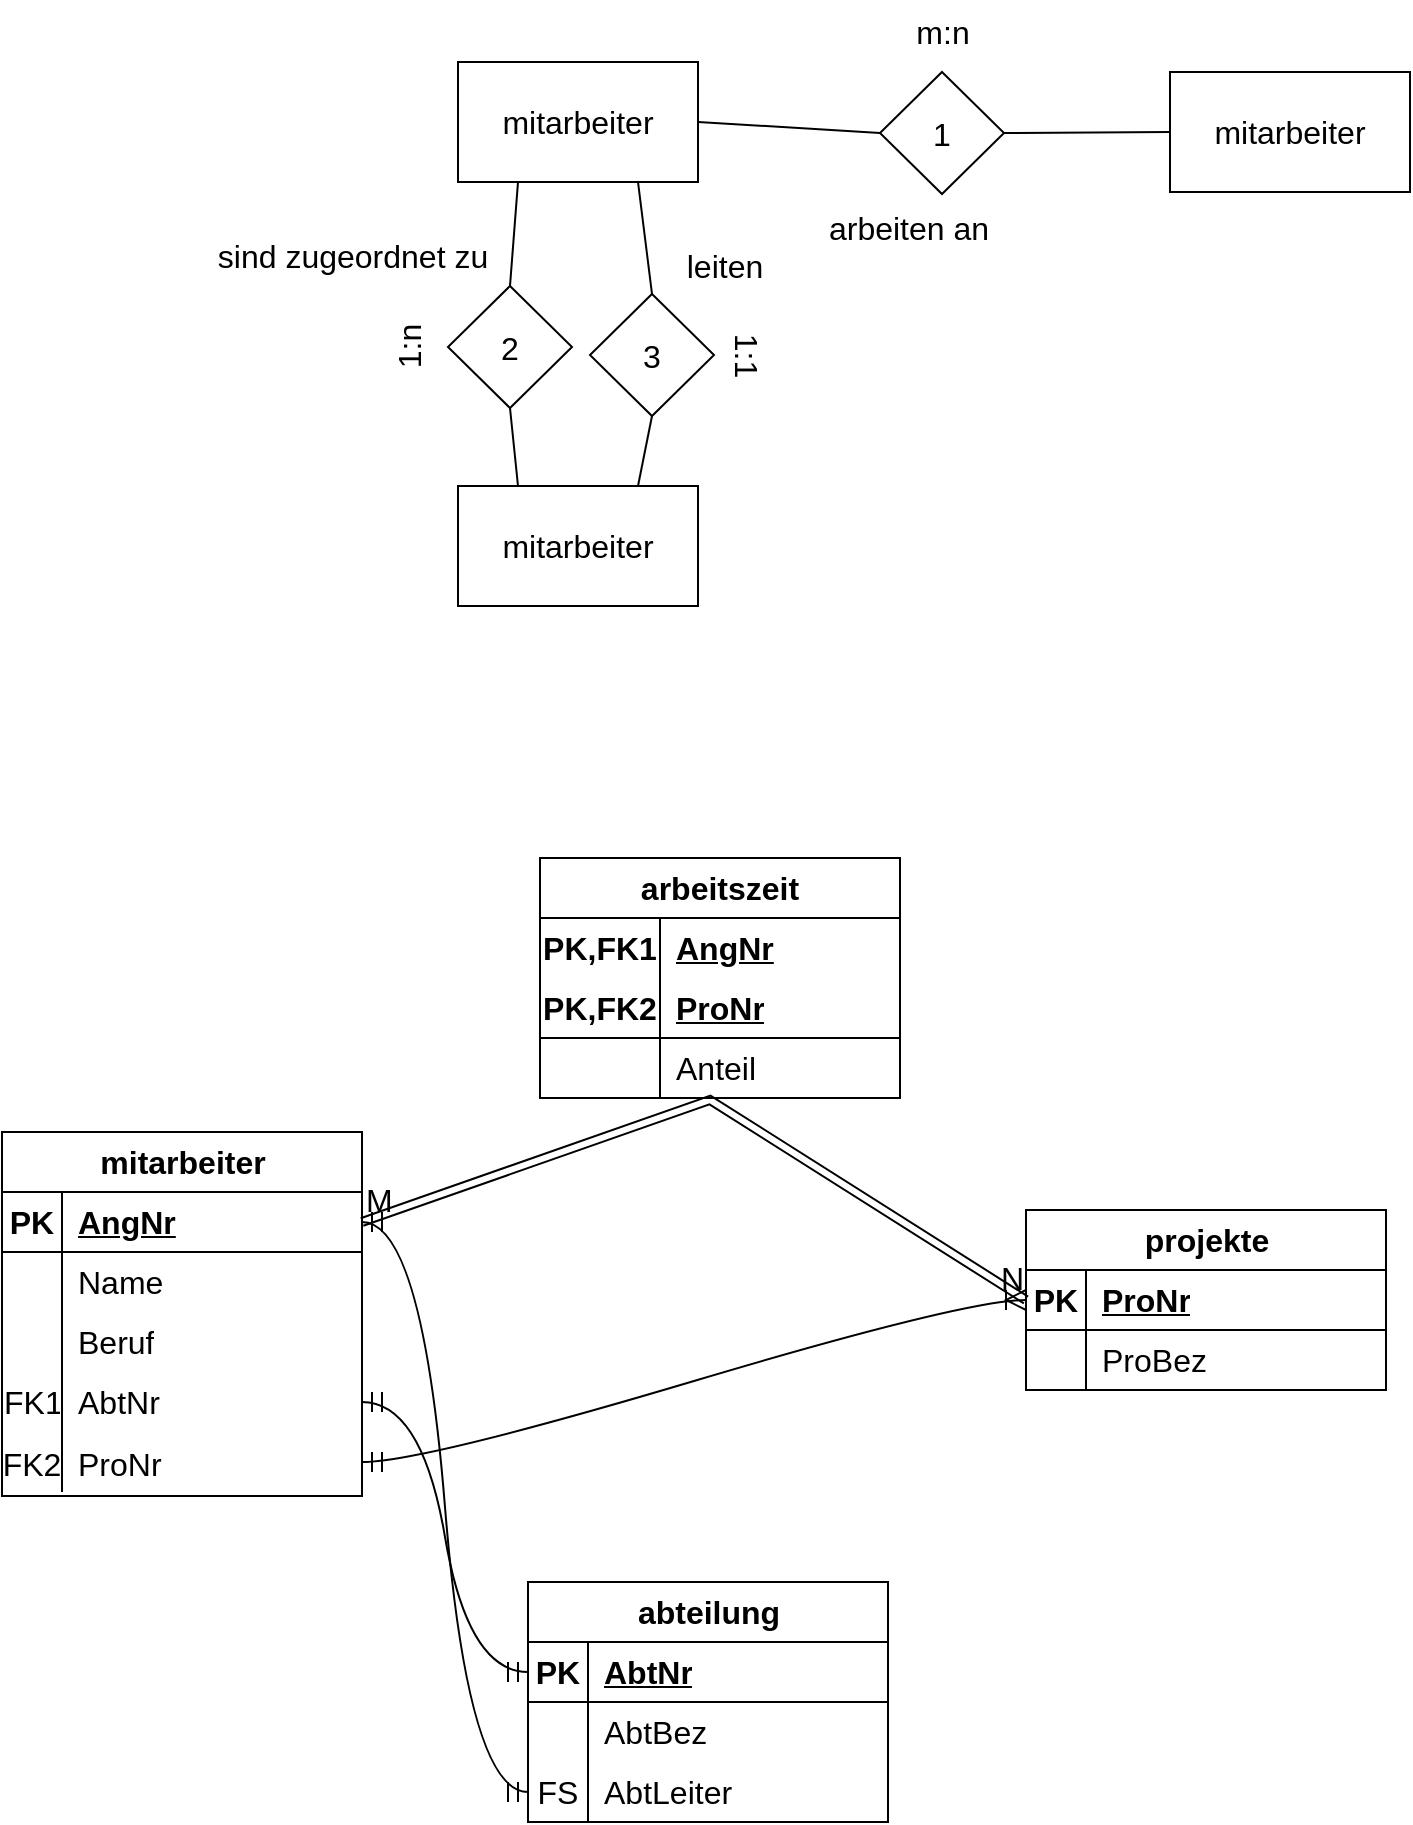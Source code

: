 <mxfile version="22.0.8" type="github">
  <diagram name="Seite-1" id="YgMGg8l8Onz_ZqbwtyxM">
    <mxGraphModel dx="1266" dy="1454" grid="0" gridSize="10" guides="1" tooltips="1" connect="1" arrows="1" fold="1" page="0" pageScale="1" pageWidth="827" pageHeight="1169" math="0" shadow="0">
      <root>
        <mxCell id="0" />
        <mxCell id="1" parent="0" />
        <mxCell id="LxW0GZRWCv3HTzdDJhIV-1" value="mitarbeiter" style="shape=table;startSize=30;container=1;collapsible=1;childLayout=tableLayout;fixedRows=1;rowLines=0;fontStyle=1;align=center;resizeLast=1;html=1;fontSize=16;" parent="1" vertex="1">
          <mxGeometry x="1" y="44" width="180" height="182" as="geometry" />
        </mxCell>
        <mxCell id="LxW0GZRWCv3HTzdDJhIV-2" value="" style="shape=tableRow;horizontal=0;startSize=0;swimlaneHead=0;swimlaneBody=0;fillColor=none;collapsible=0;dropTarget=0;points=[[0,0.5],[1,0.5]];portConstraint=eastwest;top=0;left=0;right=0;bottom=1;fontSize=16;" parent="LxW0GZRWCv3HTzdDJhIV-1" vertex="1">
          <mxGeometry y="30" width="180" height="30" as="geometry" />
        </mxCell>
        <mxCell id="LxW0GZRWCv3HTzdDJhIV-3" value="PK" style="shape=partialRectangle;connectable=0;fillColor=none;top=0;left=0;bottom=0;right=0;fontStyle=1;overflow=hidden;whiteSpace=wrap;html=1;fontSize=16;" parent="LxW0GZRWCv3HTzdDJhIV-2" vertex="1">
          <mxGeometry width="30" height="30" as="geometry">
            <mxRectangle width="30" height="30" as="alternateBounds" />
          </mxGeometry>
        </mxCell>
        <mxCell id="LxW0GZRWCv3HTzdDJhIV-4" value="AngNr" style="shape=partialRectangle;connectable=0;fillColor=none;top=0;left=0;bottom=0;right=0;align=left;spacingLeft=6;fontStyle=5;overflow=hidden;whiteSpace=wrap;html=1;fontSize=16;" parent="LxW0GZRWCv3HTzdDJhIV-2" vertex="1">
          <mxGeometry x="30" width="150" height="30" as="geometry">
            <mxRectangle width="150" height="30" as="alternateBounds" />
          </mxGeometry>
        </mxCell>
        <mxCell id="LxW0GZRWCv3HTzdDJhIV-5" value="" style="shape=tableRow;horizontal=0;startSize=0;swimlaneHead=0;swimlaneBody=0;fillColor=none;collapsible=0;dropTarget=0;points=[[0,0.5],[1,0.5]];portConstraint=eastwest;top=0;left=0;right=0;bottom=0;fontSize=16;" parent="LxW0GZRWCv3HTzdDJhIV-1" vertex="1">
          <mxGeometry y="60" width="180" height="30" as="geometry" />
        </mxCell>
        <mxCell id="LxW0GZRWCv3HTzdDJhIV-6" value="" style="shape=partialRectangle;connectable=0;fillColor=none;top=0;left=0;bottom=0;right=0;editable=1;overflow=hidden;whiteSpace=wrap;html=1;fontSize=16;" parent="LxW0GZRWCv3HTzdDJhIV-5" vertex="1">
          <mxGeometry width="30" height="30" as="geometry">
            <mxRectangle width="30" height="30" as="alternateBounds" />
          </mxGeometry>
        </mxCell>
        <mxCell id="LxW0GZRWCv3HTzdDJhIV-7" value="Name" style="shape=partialRectangle;connectable=0;fillColor=none;top=0;left=0;bottom=0;right=0;align=left;spacingLeft=6;overflow=hidden;whiteSpace=wrap;html=1;fontSize=16;" parent="LxW0GZRWCv3HTzdDJhIV-5" vertex="1">
          <mxGeometry x="30" width="150" height="30" as="geometry">
            <mxRectangle width="150" height="30" as="alternateBounds" />
          </mxGeometry>
        </mxCell>
        <mxCell id="LxW0GZRWCv3HTzdDJhIV-8" value="" style="shape=tableRow;horizontal=0;startSize=0;swimlaneHead=0;swimlaneBody=0;fillColor=none;collapsible=0;dropTarget=0;points=[[0,0.5],[1,0.5]];portConstraint=eastwest;top=0;left=0;right=0;bottom=0;fontSize=16;" parent="LxW0GZRWCv3HTzdDJhIV-1" vertex="1">
          <mxGeometry y="90" width="180" height="30" as="geometry" />
        </mxCell>
        <mxCell id="LxW0GZRWCv3HTzdDJhIV-9" value="" style="shape=partialRectangle;connectable=0;fillColor=none;top=0;left=0;bottom=0;right=0;editable=1;overflow=hidden;whiteSpace=wrap;html=1;fontSize=16;" parent="LxW0GZRWCv3HTzdDJhIV-8" vertex="1">
          <mxGeometry width="30" height="30" as="geometry">
            <mxRectangle width="30" height="30" as="alternateBounds" />
          </mxGeometry>
        </mxCell>
        <mxCell id="LxW0GZRWCv3HTzdDJhIV-10" value="Beruf" style="shape=partialRectangle;connectable=0;fillColor=none;top=0;left=0;bottom=0;right=0;align=left;spacingLeft=6;overflow=hidden;whiteSpace=wrap;html=1;fontSize=16;" parent="LxW0GZRWCv3HTzdDJhIV-8" vertex="1">
          <mxGeometry x="30" width="150" height="30" as="geometry">
            <mxRectangle width="150" height="30" as="alternateBounds" />
          </mxGeometry>
        </mxCell>
        <mxCell id="LxW0GZRWCv3HTzdDJhIV-11" value="" style="shape=tableRow;horizontal=0;startSize=0;swimlaneHead=0;swimlaneBody=0;fillColor=none;collapsible=0;dropTarget=0;points=[[0,0.5],[1,0.5]];portConstraint=eastwest;top=0;left=0;right=0;bottom=0;fontSize=16;" parent="LxW0GZRWCv3HTzdDJhIV-1" vertex="1">
          <mxGeometry y="120" width="180" height="30" as="geometry" />
        </mxCell>
        <mxCell id="LxW0GZRWCv3HTzdDJhIV-12" value="FK1" style="shape=partialRectangle;connectable=0;fillColor=none;top=0;left=0;bottom=0;right=0;editable=1;overflow=hidden;whiteSpace=wrap;html=1;fontSize=16;" parent="LxW0GZRWCv3HTzdDJhIV-11" vertex="1">
          <mxGeometry width="30" height="30" as="geometry">
            <mxRectangle width="30" height="30" as="alternateBounds" />
          </mxGeometry>
        </mxCell>
        <mxCell id="LxW0GZRWCv3HTzdDJhIV-13" value="AbtNr" style="shape=partialRectangle;connectable=0;fillColor=none;top=0;left=0;bottom=0;right=0;align=left;spacingLeft=6;overflow=hidden;whiteSpace=wrap;html=1;fontSize=16;" parent="LxW0GZRWCv3HTzdDJhIV-11" vertex="1">
          <mxGeometry x="30" width="150" height="30" as="geometry">
            <mxRectangle width="150" height="30" as="alternateBounds" />
          </mxGeometry>
        </mxCell>
        <mxCell id="LxW0GZRWCv3HTzdDJhIV-60" value="" style="shape=tableRow;horizontal=0;startSize=0;swimlaneHead=0;swimlaneBody=0;fillColor=none;collapsible=0;dropTarget=0;points=[[0,0.5],[1,0.5]];portConstraint=eastwest;top=0;left=0;right=0;bottom=0;fontSize=16;" parent="LxW0GZRWCv3HTzdDJhIV-1" vertex="1">
          <mxGeometry y="150" width="180" height="30" as="geometry" />
        </mxCell>
        <mxCell id="LxW0GZRWCv3HTzdDJhIV-61" value="FK2" style="shape=partialRectangle;connectable=0;fillColor=none;top=0;left=0;bottom=0;right=0;editable=1;overflow=hidden;fontSize=16;" parent="LxW0GZRWCv3HTzdDJhIV-60" vertex="1">
          <mxGeometry width="30" height="30" as="geometry">
            <mxRectangle width="30" height="30" as="alternateBounds" />
          </mxGeometry>
        </mxCell>
        <mxCell id="LxW0GZRWCv3HTzdDJhIV-62" value="ProNr" style="shape=partialRectangle;connectable=0;fillColor=none;top=0;left=0;bottom=0;right=0;align=left;spacingLeft=6;overflow=hidden;fontSize=16;" parent="LxW0GZRWCv3HTzdDJhIV-60" vertex="1">
          <mxGeometry x="30" width="150" height="30" as="geometry">
            <mxRectangle width="150" height="30" as="alternateBounds" />
          </mxGeometry>
        </mxCell>
        <mxCell id="LxW0GZRWCv3HTzdDJhIV-76" value="abteilung" style="shape=table;startSize=30;container=1;collapsible=1;childLayout=tableLayout;fixedRows=1;rowLines=0;fontStyle=1;align=center;resizeLast=1;html=1;fontSize=16;" parent="1" vertex="1">
          <mxGeometry x="264" y="269" width="180" height="120" as="geometry" />
        </mxCell>
        <mxCell id="LxW0GZRWCv3HTzdDJhIV-77" value="" style="shape=tableRow;horizontal=0;startSize=0;swimlaneHead=0;swimlaneBody=0;fillColor=none;collapsible=0;dropTarget=0;points=[[0,0.5],[1,0.5]];portConstraint=eastwest;top=0;left=0;right=0;bottom=1;fontSize=16;" parent="LxW0GZRWCv3HTzdDJhIV-76" vertex="1">
          <mxGeometry y="30" width="180" height="30" as="geometry" />
        </mxCell>
        <mxCell id="LxW0GZRWCv3HTzdDJhIV-78" value="PK" style="shape=partialRectangle;connectable=0;fillColor=none;top=0;left=0;bottom=0;right=0;fontStyle=1;overflow=hidden;whiteSpace=wrap;html=1;fontSize=16;" parent="LxW0GZRWCv3HTzdDJhIV-77" vertex="1">
          <mxGeometry width="30" height="30" as="geometry">
            <mxRectangle width="30" height="30" as="alternateBounds" />
          </mxGeometry>
        </mxCell>
        <mxCell id="LxW0GZRWCv3HTzdDJhIV-79" value="AbtNr" style="shape=partialRectangle;connectable=0;fillColor=none;top=0;left=0;bottom=0;right=0;align=left;spacingLeft=6;fontStyle=5;overflow=hidden;whiteSpace=wrap;html=1;fontSize=16;" parent="LxW0GZRWCv3HTzdDJhIV-77" vertex="1">
          <mxGeometry x="30" width="150" height="30" as="geometry">
            <mxRectangle width="150" height="30" as="alternateBounds" />
          </mxGeometry>
        </mxCell>
        <mxCell id="LxW0GZRWCv3HTzdDJhIV-80" value="" style="shape=tableRow;horizontal=0;startSize=0;swimlaneHead=0;swimlaneBody=0;fillColor=none;collapsible=0;dropTarget=0;points=[[0,0.5],[1,0.5]];portConstraint=eastwest;top=0;left=0;right=0;bottom=0;fontSize=16;" parent="LxW0GZRWCv3HTzdDJhIV-76" vertex="1">
          <mxGeometry y="60" width="180" height="30" as="geometry" />
        </mxCell>
        <mxCell id="LxW0GZRWCv3HTzdDJhIV-81" value="" style="shape=partialRectangle;connectable=0;fillColor=none;top=0;left=0;bottom=0;right=0;editable=1;overflow=hidden;whiteSpace=wrap;html=1;fontSize=16;" parent="LxW0GZRWCv3HTzdDJhIV-80" vertex="1">
          <mxGeometry width="30" height="30" as="geometry">
            <mxRectangle width="30" height="30" as="alternateBounds" />
          </mxGeometry>
        </mxCell>
        <mxCell id="LxW0GZRWCv3HTzdDJhIV-82" value="AbtBez" style="shape=partialRectangle;connectable=0;fillColor=none;top=0;left=0;bottom=0;right=0;align=left;spacingLeft=6;overflow=hidden;whiteSpace=wrap;html=1;fontSize=16;" parent="LxW0GZRWCv3HTzdDJhIV-80" vertex="1">
          <mxGeometry x="30" width="150" height="30" as="geometry">
            <mxRectangle width="150" height="30" as="alternateBounds" />
          </mxGeometry>
        </mxCell>
        <mxCell id="LxW0GZRWCv3HTzdDJhIV-83" value="" style="shape=tableRow;horizontal=0;startSize=0;swimlaneHead=0;swimlaneBody=0;fillColor=none;collapsible=0;dropTarget=0;points=[[0,0.5],[1,0.5]];portConstraint=eastwest;top=0;left=0;right=0;bottom=0;fontSize=16;" parent="LxW0GZRWCv3HTzdDJhIV-76" vertex="1">
          <mxGeometry y="90" width="180" height="30" as="geometry" />
        </mxCell>
        <mxCell id="LxW0GZRWCv3HTzdDJhIV-84" value="FS" style="shape=partialRectangle;connectable=0;fillColor=none;top=0;left=0;bottom=0;right=0;editable=1;overflow=hidden;whiteSpace=wrap;html=1;fontSize=16;" parent="LxW0GZRWCv3HTzdDJhIV-83" vertex="1">
          <mxGeometry width="30" height="30" as="geometry">
            <mxRectangle width="30" height="30" as="alternateBounds" />
          </mxGeometry>
        </mxCell>
        <mxCell id="LxW0GZRWCv3HTzdDJhIV-85" value="AbtLeiter" style="shape=partialRectangle;connectable=0;fillColor=none;top=0;left=0;bottom=0;right=0;align=left;spacingLeft=6;overflow=hidden;whiteSpace=wrap;html=1;fontSize=16;" parent="LxW0GZRWCv3HTzdDJhIV-83" vertex="1">
          <mxGeometry x="30" width="150" height="30" as="geometry">
            <mxRectangle width="150" height="30" as="alternateBounds" />
          </mxGeometry>
        </mxCell>
        <mxCell id="LxW0GZRWCv3HTzdDJhIV-106" value="projekte" style="shape=table;startSize=30;container=1;collapsible=1;childLayout=tableLayout;fixedRows=1;rowLines=0;fontStyle=1;align=center;resizeLast=1;html=1;fontSize=16;" parent="1" vertex="1">
          <mxGeometry x="513" y="83" width="180" height="90" as="geometry" />
        </mxCell>
        <mxCell id="LxW0GZRWCv3HTzdDJhIV-107" value="" style="shape=tableRow;horizontal=0;startSize=0;swimlaneHead=0;swimlaneBody=0;fillColor=none;collapsible=0;dropTarget=0;points=[[0,0.5],[1,0.5]];portConstraint=eastwest;top=0;left=0;right=0;bottom=1;fontSize=16;" parent="LxW0GZRWCv3HTzdDJhIV-106" vertex="1">
          <mxGeometry y="30" width="180" height="30" as="geometry" />
        </mxCell>
        <mxCell id="LxW0GZRWCv3HTzdDJhIV-108" value="PK" style="shape=partialRectangle;connectable=0;fillColor=none;top=0;left=0;bottom=0;right=0;fontStyle=1;overflow=hidden;whiteSpace=wrap;html=1;fontSize=16;" parent="LxW0GZRWCv3HTzdDJhIV-107" vertex="1">
          <mxGeometry width="30" height="30" as="geometry">
            <mxRectangle width="30" height="30" as="alternateBounds" />
          </mxGeometry>
        </mxCell>
        <mxCell id="LxW0GZRWCv3HTzdDJhIV-109" value="ProNr" style="shape=partialRectangle;connectable=0;fillColor=none;top=0;left=0;bottom=0;right=0;align=left;spacingLeft=6;fontStyle=5;overflow=hidden;whiteSpace=wrap;html=1;fontSize=16;" parent="LxW0GZRWCv3HTzdDJhIV-107" vertex="1">
          <mxGeometry x="30" width="150" height="30" as="geometry">
            <mxRectangle width="150" height="30" as="alternateBounds" />
          </mxGeometry>
        </mxCell>
        <mxCell id="LxW0GZRWCv3HTzdDJhIV-110" value="" style="shape=tableRow;horizontal=0;startSize=0;swimlaneHead=0;swimlaneBody=0;fillColor=none;collapsible=0;dropTarget=0;points=[[0,0.5],[1,0.5]];portConstraint=eastwest;top=0;left=0;right=0;bottom=0;fontSize=16;" parent="LxW0GZRWCv3HTzdDJhIV-106" vertex="1">
          <mxGeometry y="60" width="180" height="30" as="geometry" />
        </mxCell>
        <mxCell id="LxW0GZRWCv3HTzdDJhIV-111" value="" style="shape=partialRectangle;connectable=0;fillColor=none;top=0;left=0;bottom=0;right=0;editable=1;overflow=hidden;whiteSpace=wrap;html=1;fontSize=16;" parent="LxW0GZRWCv3HTzdDJhIV-110" vertex="1">
          <mxGeometry width="30" height="30" as="geometry">
            <mxRectangle width="30" height="30" as="alternateBounds" />
          </mxGeometry>
        </mxCell>
        <mxCell id="LxW0GZRWCv3HTzdDJhIV-112" value="ProBez" style="shape=partialRectangle;connectable=0;fillColor=none;top=0;left=0;bottom=0;right=0;align=left;spacingLeft=6;overflow=hidden;whiteSpace=wrap;html=1;fontSize=16;" parent="LxW0GZRWCv3HTzdDJhIV-110" vertex="1">
          <mxGeometry x="30" width="150" height="30" as="geometry">
            <mxRectangle width="150" height="30" as="alternateBounds" />
          </mxGeometry>
        </mxCell>
        <mxCell id="LxW0GZRWCv3HTzdDJhIV-145" value="arbeitszeit" style="shape=table;startSize=30;container=1;collapsible=1;childLayout=tableLayout;fixedRows=1;rowLines=0;fontStyle=1;align=center;resizeLast=1;html=1;whiteSpace=wrap;fontSize=16;" parent="1" vertex="1">
          <mxGeometry x="270" y="-93" width="180" height="120" as="geometry" />
        </mxCell>
        <mxCell id="LxW0GZRWCv3HTzdDJhIV-146" value="" style="shape=tableRow;horizontal=0;startSize=0;swimlaneHead=0;swimlaneBody=0;fillColor=none;collapsible=0;dropTarget=0;points=[[0,0.5],[1,0.5]];portConstraint=eastwest;top=0;left=0;right=0;bottom=0;html=1;fontSize=16;" parent="LxW0GZRWCv3HTzdDJhIV-145" vertex="1">
          <mxGeometry y="30" width="180" height="30" as="geometry" />
        </mxCell>
        <mxCell id="LxW0GZRWCv3HTzdDJhIV-147" value="PK,FK1" style="shape=partialRectangle;connectable=0;fillColor=none;top=0;left=0;bottom=0;right=0;fontStyle=1;overflow=hidden;html=1;whiteSpace=wrap;fontSize=16;" parent="LxW0GZRWCv3HTzdDJhIV-146" vertex="1">
          <mxGeometry width="60" height="30" as="geometry">
            <mxRectangle width="60" height="30" as="alternateBounds" />
          </mxGeometry>
        </mxCell>
        <mxCell id="LxW0GZRWCv3HTzdDJhIV-148" value="AngNr" style="shape=partialRectangle;connectable=0;fillColor=none;top=0;left=0;bottom=0;right=0;align=left;spacingLeft=6;fontStyle=5;overflow=hidden;html=1;whiteSpace=wrap;fontSize=16;" parent="LxW0GZRWCv3HTzdDJhIV-146" vertex="1">
          <mxGeometry x="60" width="120" height="30" as="geometry">
            <mxRectangle width="120" height="30" as="alternateBounds" />
          </mxGeometry>
        </mxCell>
        <mxCell id="LxW0GZRWCv3HTzdDJhIV-149" value="" style="shape=tableRow;horizontal=0;startSize=0;swimlaneHead=0;swimlaneBody=0;fillColor=none;collapsible=0;dropTarget=0;points=[[0,0.5],[1,0.5]];portConstraint=eastwest;top=0;left=0;right=0;bottom=1;html=1;fontSize=16;" parent="LxW0GZRWCv3HTzdDJhIV-145" vertex="1">
          <mxGeometry y="60" width="180" height="30" as="geometry" />
        </mxCell>
        <mxCell id="LxW0GZRWCv3HTzdDJhIV-150" value="PK,FK2" style="shape=partialRectangle;connectable=0;fillColor=none;top=0;left=0;bottom=0;right=0;fontStyle=1;overflow=hidden;html=1;whiteSpace=wrap;fontSize=16;" parent="LxW0GZRWCv3HTzdDJhIV-149" vertex="1">
          <mxGeometry width="60" height="30" as="geometry">
            <mxRectangle width="60" height="30" as="alternateBounds" />
          </mxGeometry>
        </mxCell>
        <mxCell id="LxW0GZRWCv3HTzdDJhIV-151" value="ProNr" style="shape=partialRectangle;connectable=0;fillColor=none;top=0;left=0;bottom=0;right=0;align=left;spacingLeft=6;fontStyle=5;overflow=hidden;html=1;whiteSpace=wrap;fontSize=16;" parent="LxW0GZRWCv3HTzdDJhIV-149" vertex="1">
          <mxGeometry x="60" width="120" height="30" as="geometry">
            <mxRectangle width="120" height="30" as="alternateBounds" />
          </mxGeometry>
        </mxCell>
        <mxCell id="LxW0GZRWCv3HTzdDJhIV-152" value="" style="shape=tableRow;horizontal=0;startSize=0;swimlaneHead=0;swimlaneBody=0;fillColor=none;collapsible=0;dropTarget=0;points=[[0,0.5],[1,0.5]];portConstraint=eastwest;top=0;left=0;right=0;bottom=0;html=1;fontSize=16;" parent="LxW0GZRWCv3HTzdDJhIV-145" vertex="1">
          <mxGeometry y="90" width="180" height="30" as="geometry" />
        </mxCell>
        <mxCell id="LxW0GZRWCv3HTzdDJhIV-153" value="" style="shape=partialRectangle;connectable=0;fillColor=none;top=0;left=0;bottom=0;right=0;editable=1;overflow=hidden;html=1;whiteSpace=wrap;fontSize=16;" parent="LxW0GZRWCv3HTzdDJhIV-152" vertex="1">
          <mxGeometry width="60" height="30" as="geometry">
            <mxRectangle width="60" height="30" as="alternateBounds" />
          </mxGeometry>
        </mxCell>
        <mxCell id="LxW0GZRWCv3HTzdDJhIV-154" value="Anteil" style="shape=partialRectangle;connectable=0;fillColor=none;top=0;left=0;bottom=0;right=0;align=left;spacingLeft=6;overflow=hidden;html=1;whiteSpace=wrap;fontSize=16;" parent="LxW0GZRWCv3HTzdDJhIV-152" vertex="1">
          <mxGeometry x="60" width="120" height="30" as="geometry">
            <mxRectangle width="120" height="30" as="alternateBounds" />
          </mxGeometry>
        </mxCell>
        <mxCell id="LxW0GZRWCv3HTzdDJhIV-158" value="" style="edgeStyle=entityRelationEdgeStyle;fontSize=12;html=1;endArrow=ERmandOne;startArrow=ERmandOne;rounded=0;startSize=8;endSize=8;curved=1;exitX=1;exitY=0.5;exitDx=0;exitDy=0;entryX=0;entryY=0.5;entryDx=0;entryDy=0;" parent="1" source="LxW0GZRWCv3HTzdDJhIV-2" target="LxW0GZRWCv3HTzdDJhIV-83" edge="1">
          <mxGeometry width="100" height="100" relative="1" as="geometry">
            <mxPoint x="266" y="296" as="sourcePoint" />
            <mxPoint x="366" y="196" as="targetPoint" />
          </mxGeometry>
        </mxCell>
        <mxCell id="LxW0GZRWCv3HTzdDJhIV-159" value="" style="edgeStyle=entityRelationEdgeStyle;fontSize=12;html=1;endArrow=ERmandOne;startArrow=ERmandOne;rounded=0;startSize=8;endSize=8;curved=1;exitX=1;exitY=0.5;exitDx=0;exitDy=0;entryX=0;entryY=0.5;entryDx=0;entryDy=0;" parent="1" source="LxW0GZRWCv3HTzdDJhIV-11" target="LxW0GZRWCv3HTzdDJhIV-77" edge="1">
          <mxGeometry width="100" height="100" relative="1" as="geometry">
            <mxPoint x="266" y="296" as="sourcePoint" />
            <mxPoint x="366" y="196" as="targetPoint" />
          </mxGeometry>
        </mxCell>
        <mxCell id="LxW0GZRWCv3HTzdDJhIV-160" value="" style="edgeStyle=entityRelationEdgeStyle;fontSize=12;html=1;endArrow=ERoneToMany;startArrow=ERmandOne;rounded=0;startSize=8;endSize=8;curved=1;entryX=0;entryY=0.5;entryDx=0;entryDy=0;exitX=1;exitY=0.5;exitDx=0;exitDy=0;" parent="1" source="LxW0GZRWCv3HTzdDJhIV-60" target="LxW0GZRWCv3HTzdDJhIV-107" edge="1">
          <mxGeometry width="100" height="100" relative="1" as="geometry">
            <mxPoint x="195" y="230" as="sourcePoint" />
            <mxPoint x="488" y="165" as="targetPoint" />
            <Array as="points">
              <mxPoint x="256" y="223" />
              <mxPoint x="471" y="219" />
              <mxPoint x="382" y="193" />
              <mxPoint x="412" y="216" />
              <mxPoint x="466" y="224" />
            </Array>
          </mxGeometry>
        </mxCell>
        <mxCell id="LxW0GZRWCv3HTzdDJhIV-163" value="" style="shape=link;html=1;rounded=0;fontSize=12;startSize=8;endSize=8;curved=1;exitX=1;exitY=0.5;exitDx=0;exitDy=0;entryX=0;entryY=0.5;entryDx=0;entryDy=0;" parent="1" source="LxW0GZRWCv3HTzdDJhIV-2" target="LxW0GZRWCv3HTzdDJhIV-107" edge="1">
          <mxGeometry relative="1" as="geometry">
            <mxPoint x="341" y="244" as="sourcePoint" />
            <mxPoint x="501" y="244" as="targetPoint" />
            <Array as="points">
              <mxPoint x="355" y="28" />
            </Array>
          </mxGeometry>
        </mxCell>
        <mxCell id="LxW0GZRWCv3HTzdDJhIV-164" value="M" style="resizable=0;html=1;whiteSpace=wrap;align=left;verticalAlign=bottom;fontSize=16;" parent="LxW0GZRWCv3HTzdDJhIV-163" connectable="0" vertex="1">
          <mxGeometry x="-1" relative="1" as="geometry" />
        </mxCell>
        <mxCell id="LxW0GZRWCv3HTzdDJhIV-165" value="N" style="resizable=0;html=1;whiteSpace=wrap;align=right;verticalAlign=bottom;fontSize=16;" parent="LxW0GZRWCv3HTzdDJhIV-163" connectable="0" vertex="1">
          <mxGeometry x="1" relative="1" as="geometry" />
        </mxCell>
        <mxCell id="LxW0GZRWCv3HTzdDJhIV-166" value="mitarbeiter" style="rounded=0;whiteSpace=wrap;html=1;fontSize=16;" parent="1" vertex="1">
          <mxGeometry x="229" y="-491" width="120" height="60" as="geometry" />
        </mxCell>
        <mxCell id="LxW0GZRWCv3HTzdDJhIV-167" value="mitarbeiter" style="rounded=0;whiteSpace=wrap;html=1;fontSize=16;" parent="1" vertex="1">
          <mxGeometry x="585" y="-486" width="120" height="60" as="geometry" />
        </mxCell>
        <mxCell id="LxW0GZRWCv3HTzdDJhIV-168" value="mitarbeiter" style="rounded=0;whiteSpace=wrap;html=1;fontSize=16;" parent="1" vertex="1">
          <mxGeometry x="229" y="-279" width="120" height="60" as="geometry" />
        </mxCell>
        <mxCell id="LxW0GZRWCv3HTzdDJhIV-169" value="2" style="rhombus;whiteSpace=wrap;html=1;fontSize=16;" parent="1" vertex="1">
          <mxGeometry x="224" y="-379" width="62" height="61" as="geometry" />
        </mxCell>
        <mxCell id="LxW0GZRWCv3HTzdDJhIV-170" value="1" style="rhombus;whiteSpace=wrap;html=1;fontSize=16;" parent="1" vertex="1">
          <mxGeometry x="440" y="-486" width="62" height="61" as="geometry" />
        </mxCell>
        <mxCell id="LxW0GZRWCv3HTzdDJhIV-171" value="3" style="rhombus;whiteSpace=wrap;html=1;fontSize=16;" parent="1" vertex="1">
          <mxGeometry x="295" y="-375" width="62" height="61" as="geometry" />
        </mxCell>
        <mxCell id="LxW0GZRWCv3HTzdDJhIV-173" value="" style="endArrow=none;html=1;rounded=0;fontSize=12;startSize=8;endSize=8;curved=1;entryX=0.25;entryY=1;entryDx=0;entryDy=0;exitX=0.5;exitY=0;exitDx=0;exitDy=0;" parent="1" source="LxW0GZRWCv3HTzdDJhIV-169" target="LxW0GZRWCv3HTzdDJhIV-166" edge="1">
          <mxGeometry width="50" height="50" relative="1" as="geometry">
            <mxPoint x="508" y="-172" as="sourcePoint" />
            <mxPoint x="558" y="-222" as="targetPoint" />
          </mxGeometry>
        </mxCell>
        <mxCell id="LxW0GZRWCv3HTzdDJhIV-174" value="" style="endArrow=none;html=1;rounded=0;fontSize=12;startSize=8;endSize=8;curved=1;entryX=0.75;entryY=1;entryDx=0;entryDy=0;exitX=0.5;exitY=0;exitDx=0;exitDy=0;" parent="1" source="LxW0GZRWCv3HTzdDJhIV-171" target="LxW0GZRWCv3HTzdDJhIV-166" edge="1">
          <mxGeometry width="50" height="50" relative="1" as="geometry">
            <mxPoint x="265" y="-369" as="sourcePoint" />
            <mxPoint x="269" y="-421" as="targetPoint" />
          </mxGeometry>
        </mxCell>
        <mxCell id="LxW0GZRWCv3HTzdDJhIV-175" value="" style="endArrow=none;html=1;rounded=0;fontSize=12;startSize=8;endSize=8;curved=1;entryX=0.5;entryY=1;entryDx=0;entryDy=0;exitX=0.25;exitY=0;exitDx=0;exitDy=0;" parent="1" source="LxW0GZRWCv3HTzdDJhIV-168" target="LxW0GZRWCv3HTzdDJhIV-169" edge="1">
          <mxGeometry width="50" height="50" relative="1" as="geometry">
            <mxPoint x="336" y="-365" as="sourcePoint" />
            <mxPoint x="329" y="-421" as="targetPoint" />
          </mxGeometry>
        </mxCell>
        <mxCell id="LxW0GZRWCv3HTzdDJhIV-176" value="" style="endArrow=none;html=1;rounded=0;fontSize=12;startSize=8;endSize=8;curved=1;entryX=0.5;entryY=1;entryDx=0;entryDy=0;exitX=0.75;exitY=0;exitDx=0;exitDy=0;" parent="1" source="LxW0GZRWCv3HTzdDJhIV-168" target="LxW0GZRWCv3HTzdDJhIV-171" edge="1">
          <mxGeometry width="50" height="50" relative="1" as="geometry">
            <mxPoint x="269" y="-269" as="sourcePoint" />
            <mxPoint x="265" y="-308" as="targetPoint" />
          </mxGeometry>
        </mxCell>
        <mxCell id="LxW0GZRWCv3HTzdDJhIV-177" value="" style="endArrow=none;html=1;rounded=0;fontSize=12;startSize=8;endSize=8;curved=1;entryX=1;entryY=0.5;entryDx=0;entryDy=0;exitX=0;exitY=0.5;exitDx=0;exitDy=0;" parent="1" source="LxW0GZRWCv3HTzdDJhIV-170" target="LxW0GZRWCv3HTzdDJhIV-166" edge="1">
          <mxGeometry width="50" height="50" relative="1" as="geometry">
            <mxPoint x="279" y="-259" as="sourcePoint" />
            <mxPoint x="275" y="-298" as="targetPoint" />
          </mxGeometry>
        </mxCell>
        <mxCell id="LxW0GZRWCv3HTzdDJhIV-178" value="" style="endArrow=none;html=1;rounded=0;fontSize=12;startSize=8;endSize=8;curved=1;entryX=1;entryY=0.5;entryDx=0;entryDy=0;exitX=0;exitY=0.5;exitDx=0;exitDy=0;" parent="1" source="LxW0GZRWCv3HTzdDJhIV-167" target="LxW0GZRWCv3HTzdDJhIV-170" edge="1">
          <mxGeometry width="50" height="50" relative="1" as="geometry">
            <mxPoint x="289" y="-249" as="sourcePoint" />
            <mxPoint x="285" y="-288" as="targetPoint" />
          </mxGeometry>
        </mxCell>
        <mxCell id="LxW0GZRWCv3HTzdDJhIV-179" value="m:n" style="text;html=1;align=center;verticalAlign=middle;resizable=0;points=[];autosize=1;strokeColor=none;fillColor=none;fontSize=16;" parent="1" vertex="1">
          <mxGeometry x="448.5" y="-522" width="45" height="31" as="geometry" />
        </mxCell>
        <mxCell id="LxW0GZRWCv3HTzdDJhIV-180" value="1:1" style="text;html=1;align=center;verticalAlign=middle;resizable=0;points=[];autosize=1;strokeColor=none;fillColor=none;fontSize=16;rotation=90;" parent="1" vertex="1">
          <mxGeometry x="354" y="-360" width="40" height="31" as="geometry" />
        </mxCell>
        <mxCell id="LxW0GZRWCv3HTzdDJhIV-181" value="1:n" style="text;html=1;align=center;verticalAlign=middle;resizable=0;points=[];autosize=1;strokeColor=none;fillColor=none;fontSize=16;rotation=-90;" parent="1" vertex="1">
          <mxGeometry x="184" y="-364" width="40" height="31" as="geometry" />
        </mxCell>
        <mxCell id="LxW0GZRWCv3HTzdDJhIV-184" value="arbeiten an" style="text;html=1;align=center;verticalAlign=middle;resizable=0;points=[];autosize=1;strokeColor=none;fillColor=none;fontSize=16;" parent="1" vertex="1">
          <mxGeometry x="405" y="-424" width="98" height="31" as="geometry" />
        </mxCell>
        <mxCell id="LxW0GZRWCv3HTzdDJhIV-185" value="sind zugeordnet zu" style="text;html=1;align=center;verticalAlign=middle;resizable=0;points=[];autosize=1;strokeColor=none;fillColor=none;fontSize=16;" parent="1" vertex="1">
          <mxGeometry x="99" y="-410" width="153" height="31" as="geometry" />
        </mxCell>
        <mxCell id="LxW0GZRWCv3HTzdDJhIV-186" value="leiten" style="text;html=1;align=center;verticalAlign=middle;resizable=0;points=[];autosize=1;strokeColor=none;fillColor=none;fontSize=16;" parent="1" vertex="1">
          <mxGeometry x="334" y="-405" width="56" height="31" as="geometry" />
        </mxCell>
      </root>
    </mxGraphModel>
  </diagram>
</mxfile>
